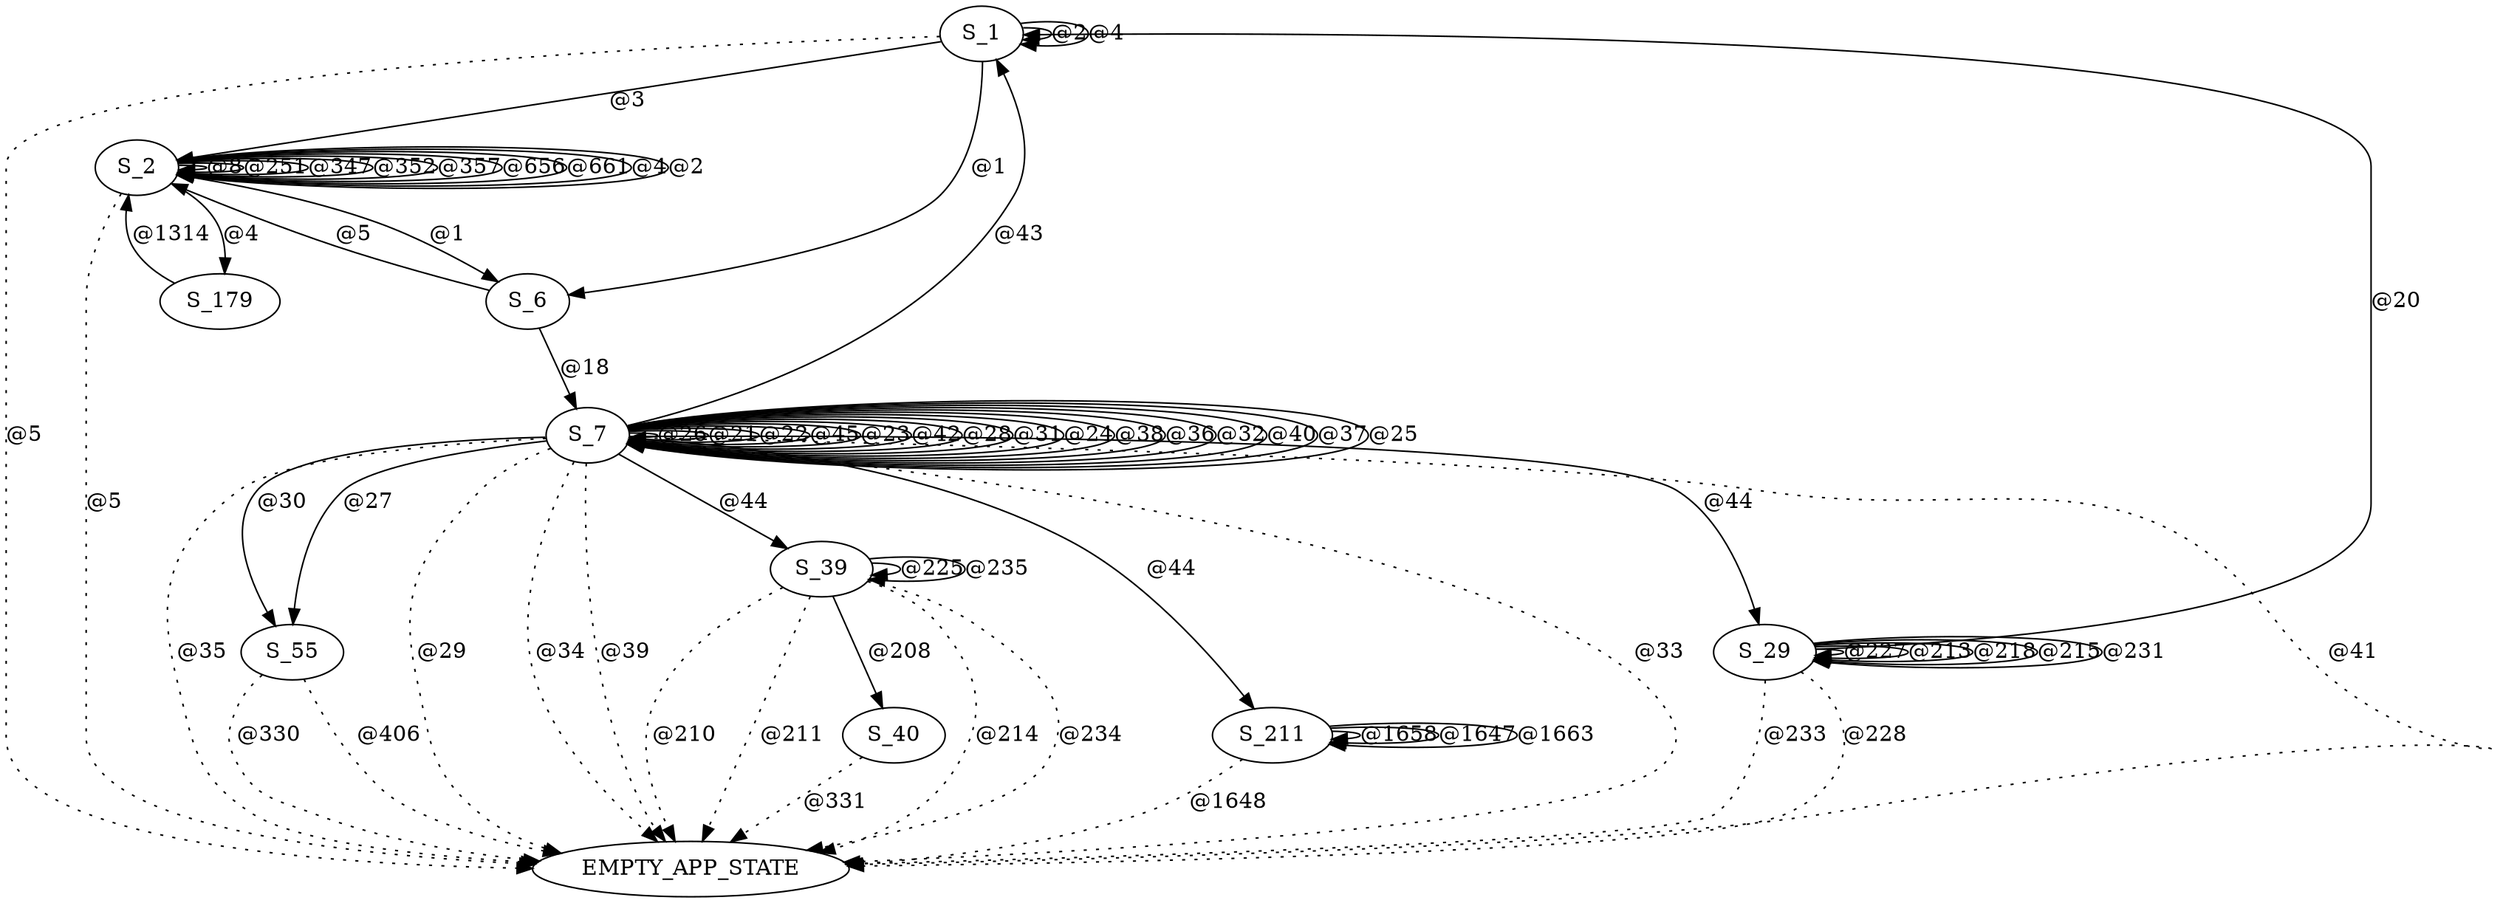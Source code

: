 digraph graphtest {
  S_1 -> S_2  [ label="@3"] ;
  S_1 -> S_6  [ label="@1"] ;
  S_1 -> S_1  [ label="@2"] ;
  S_1 -> S_1  [ label="@4"] ;
  S_1 -> EMPTY_APP_STATE  [ style=dotted,label="@5"] ;
  S_2 -> EMPTY_APP_STATE  [ style=dotted,label="@5"] ;
  S_2 -> S_2  [ label="@8"] ;
  S_2 -> S_2  [ label="@251"] ;
  S_2 -> S_2  [ label="@347"] ;
  S_2 -> S_2  [ label="@352"] ;
  S_2 -> S_2  [ label="@357"] ;
  S_2 -> S_2  [ label="@656"] ;
  S_2 -> S_2  [ label="@661"] ;
  S_2 -> S_2  [ label="@4"] ;
  S_2 -> S_6  [ label="@1"] ;
  S_2 -> S_2  [ label="@2"] ;
  S_2 -> S_179  [ label="@4"] ;
  S_6 -> S_7  [ label="@18"] ;
  S_6 -> S_2  [ label="@5"] ;
  S_7 -> EMPTY_APP_STATE  [ style=dotted,label="@39"] ;
  S_7 -> S_7  [ label="@26"] ;
  S_7 -> S_7  [ label="@21"] ;
  S_7 -> EMPTY_APP_STATE  [ style=dotted,label="@33"] ;
  S_7 -> S_29  [ label="@44"] ;
  S_7 -> S_39  [ label="@44"] ;
  S_7 -> S_55  [ label="@30"] ;
  S_7 -> S_7  [ label="@22"] ;
  S_7 -> S_7  [ label="@45"] ;
  S_7 -> S_7  [ label="@23"] ;
  S_7 -> S_55  [ label="@27"] ;
  S_7 -> S_7  [ label="@42"] ;
  S_7 -> S_7  [ label="@28"] ;
  S_7 -> S_1  [ label="@43"] ;
  S_7 -> EMPTY_APP_STATE  [ style=dotted,label="@41"] ;
  S_7 -> S_7  [ label="@31"] ;
  S_7 -> S_7  [ label="@24"] ;
  S_7 -> S_7  [ label="@38"] ;
  S_7 -> S_7  [ label="@36"] ;
  S_7 -> S_7  [ label="@32"] ;
  S_7 -> S_7  [ label="@40"] ;
  S_7 -> S_7  [ label="@37"] ;
  S_7 -> S_7  [ label="@25"] ;
  S_7 -> EMPTY_APP_STATE  [ style=dotted,label="@35"] ;
  S_7 -> EMPTY_APP_STATE  [ style=dotted,label="@29"] ;
  S_7 -> EMPTY_APP_STATE  [ style=dotted,label="@34"] ;
  S_7 -> S_211  [ label="@44"] ;
  S_29 -> S_1  [ label="@20"] ;
  S_29 -> S_29  [ label="@227"] ;
  S_29 -> S_29  [ label="@213"] ;
  S_29 -> S_29  [ label="@218"] ;
  S_29 -> S_29  [ label="@215"] ;
  S_29 -> EMPTY_APP_STATE  [ style=dotted,label="@228"] ;
  S_29 -> S_29  [ label="@231"] ;
  S_29 -> EMPTY_APP_STATE  [ style=dotted,label="@233"] ;
  S_39 -> S_40  [ label="@208"] ;
  S_39 -> EMPTY_APP_STATE  [ style=dotted,label="@210"] ;
  S_39 -> S_39  [ label="@225"] ;
  S_39 -> EMPTY_APP_STATE  [ style=dotted,label="@211"] ;
  S_39 -> S_39  [ label="@235"] ;
  S_39 -> EMPTY_APP_STATE  [ style=dotted,label="@214"] ;
  S_39 -> EMPTY_APP_STATE  [ style=dotted,label="@234"] ;
  S_40 -> EMPTY_APP_STATE  [ style=dotted,label="@331"] ;
  S_55 -> EMPTY_APP_STATE  [ style=dotted,label="@330"] ;
  S_55 -> EMPTY_APP_STATE  [ style=dotted,label="@406"] ;
  S_179 -> S_2  [ label="@1314"] ;
  S_211 -> S_211  [ label="@1658"] ;
  S_211 -> S_211  [ label="@1647"] ;
  S_211 -> S_211  [ label="@1663"] ;
  S_211 -> EMPTY_APP_STATE  [ style=dotted,label="@1648"] ;
}